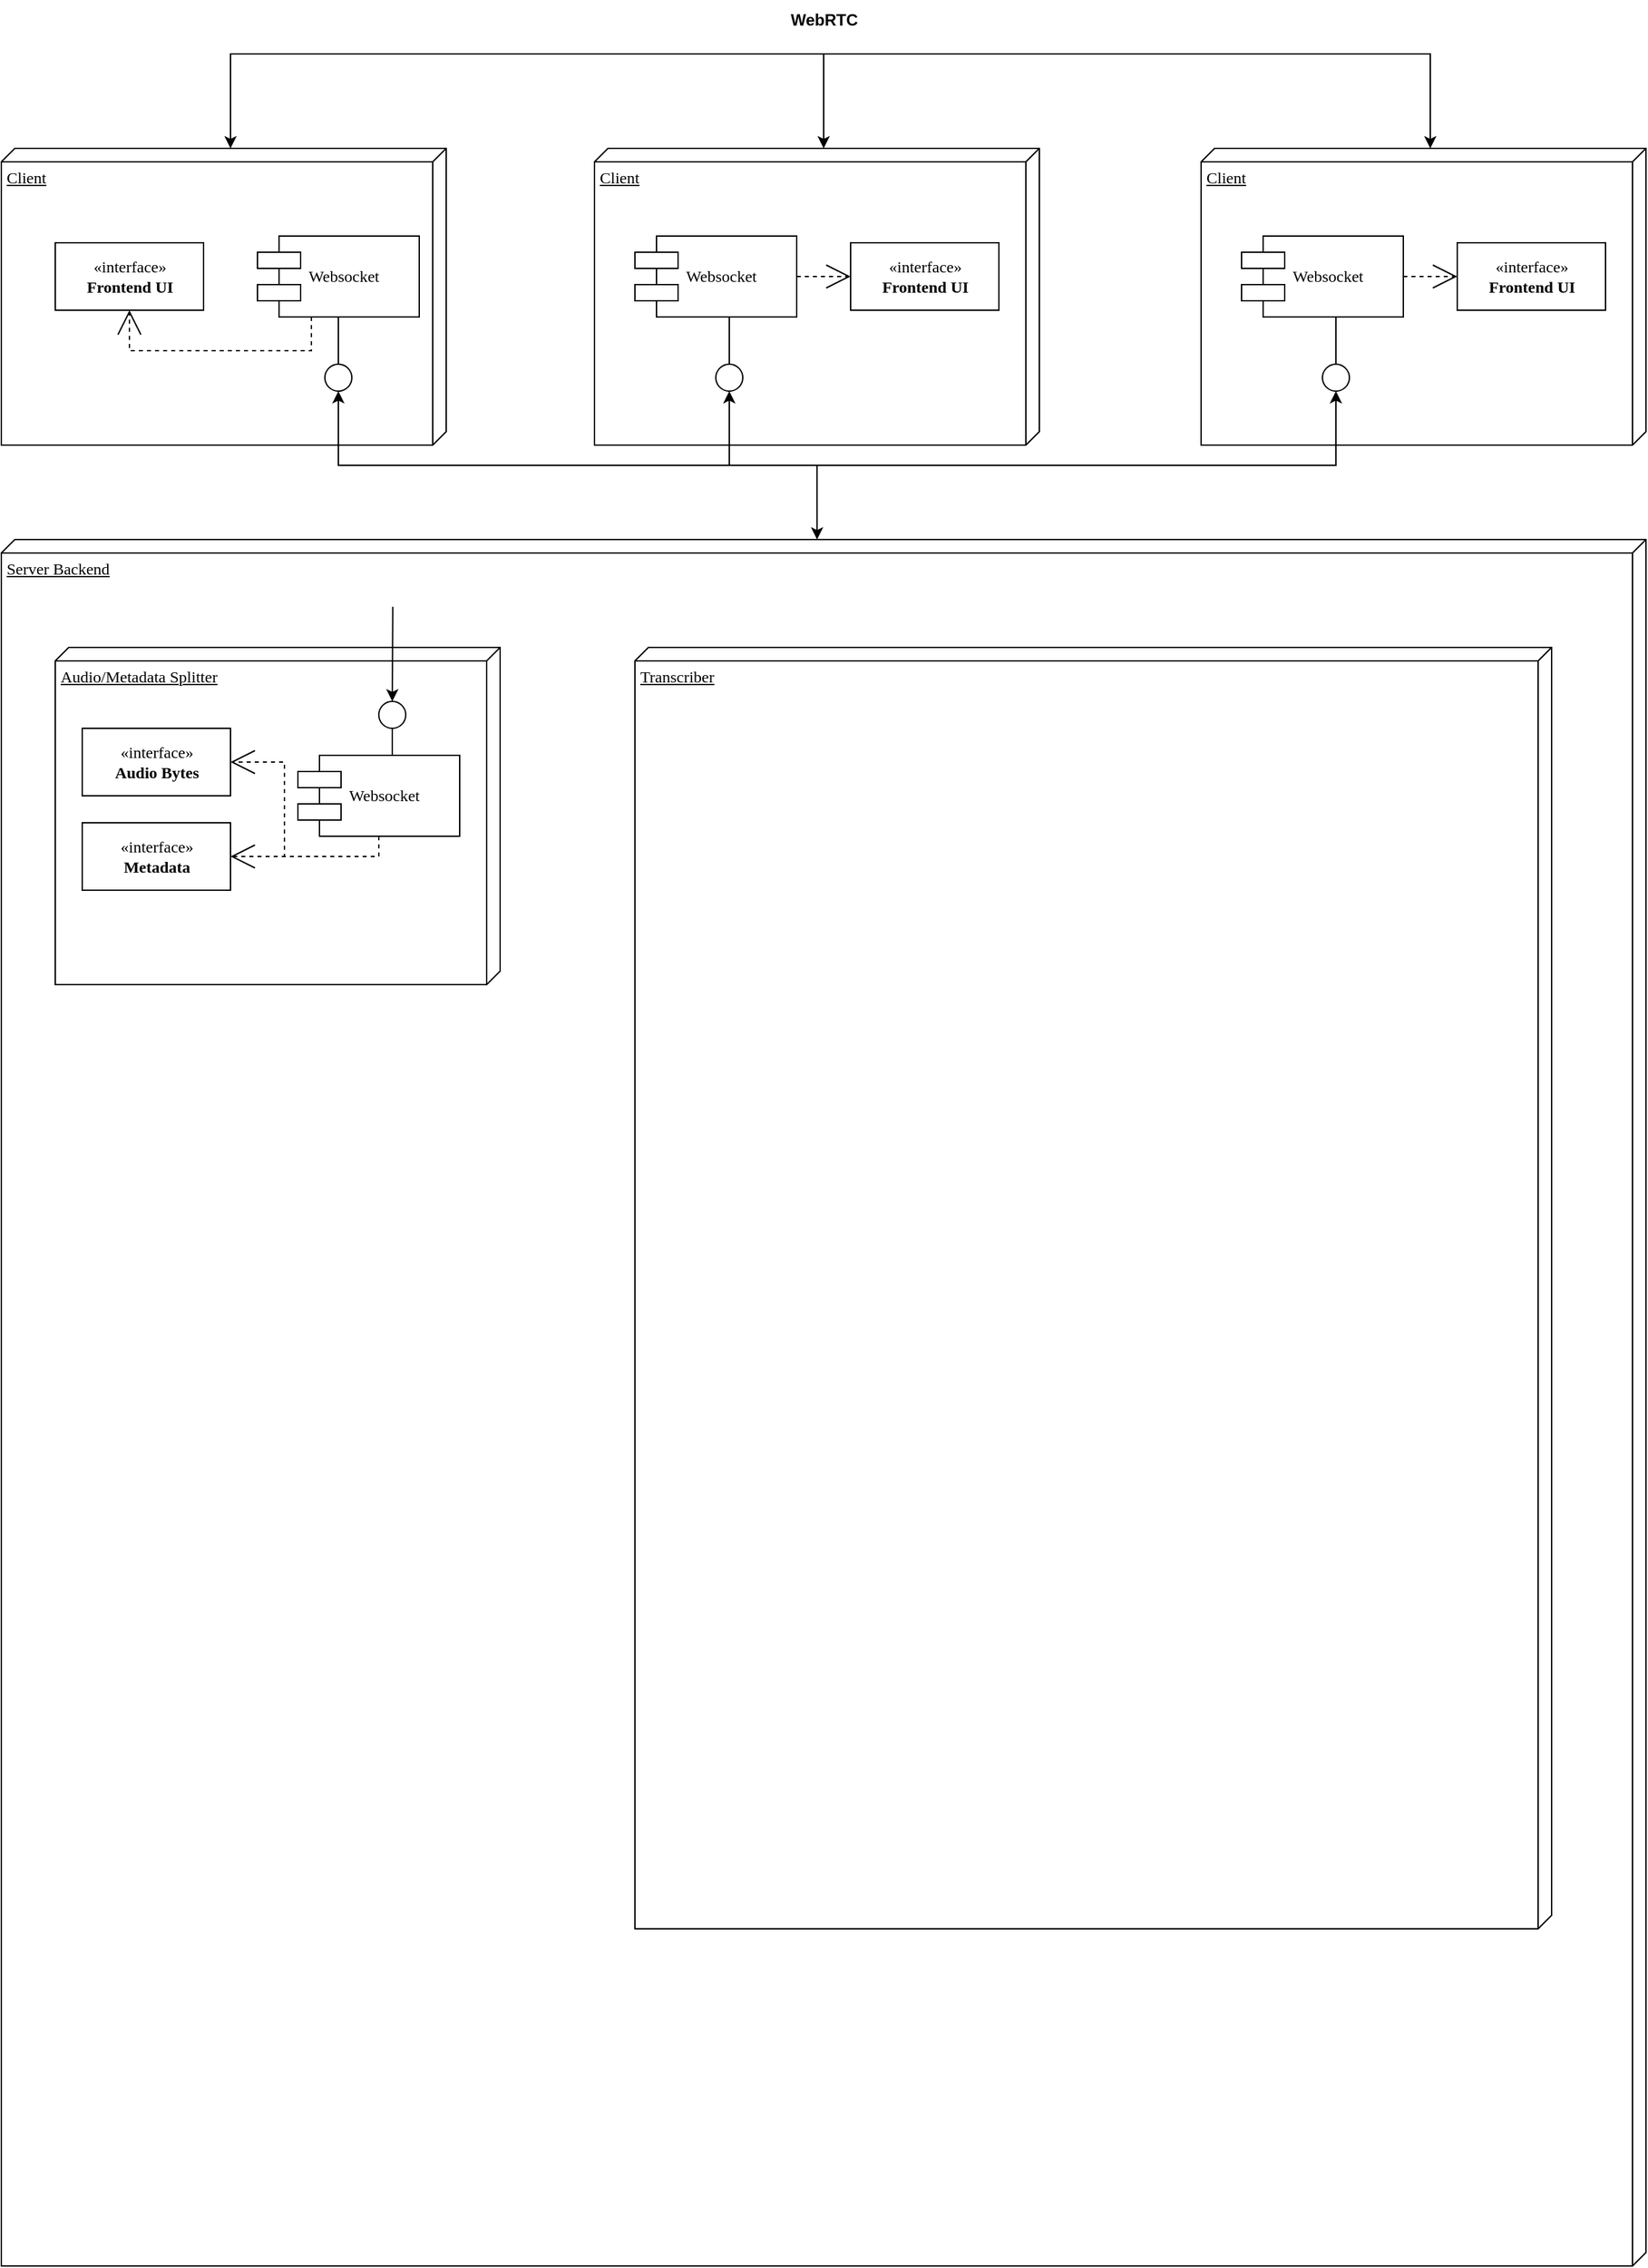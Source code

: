 <mxfile version="24.8.6">
  <diagram name="Page-1" id="5f0bae14-7c28-e335-631c-24af17079c00">
    <mxGraphModel dx="1761" dy="1115" grid="1" gridSize="10" guides="1" tooltips="1" connect="1" arrows="1" fold="1" page="1" pageScale="1" pageWidth="1600" pageHeight="2240" background="none" math="0" shadow="0">
      <root>
        <mxCell id="0" />
        <mxCell id="1" parent="0" />
        <mxCell id="39150e848f15840c-1" value="Client" style="verticalAlign=top;align=left;spacingTop=8;spacingLeft=2;spacingRight=12;shape=cube;size=10;direction=south;fontStyle=4;html=1;rounded=0;shadow=0;comic=0;labelBackgroundColor=none;strokeWidth=1;fontFamily=Verdana;fontSize=12" parent="1" vertex="1">
          <mxGeometry x="190" y="150" width="330" height="220" as="geometry" />
        </mxCell>
        <mxCell id="39150e848f15840c-2" value="&lt;div&gt;Client&lt;/div&gt;" style="verticalAlign=top;align=left;spacingTop=8;spacingLeft=2;spacingRight=12;shape=cube;size=10;direction=south;fontStyle=4;html=1;rounded=0;shadow=0;comic=0;labelBackgroundColor=none;strokeWidth=1;fontFamily=Verdana;fontSize=12" parent="1" vertex="1">
          <mxGeometry x="630" y="150" width="330" height="220" as="geometry" />
        </mxCell>
        <mxCell id="39150e848f15840c-4" value="«interface»&lt;br&gt;&lt;b&gt;Frontend UI&lt;/b&gt;" style="html=1;rounded=0;shadow=0;comic=0;labelBackgroundColor=none;strokeWidth=1;fontFamily=Verdana;fontSize=12;align=center;" parent="1" vertex="1">
          <mxGeometry x="230" y="220" width="110" height="50" as="geometry" />
        </mxCell>
        <mxCell id="39150e848f15840c-5" value="Websocket" style="shape=component;align=left;spacingLeft=36;rounded=0;shadow=0;comic=0;labelBackgroundColor=none;strokeWidth=1;fontFamily=Verdana;fontSize=12;html=1;" parent="1" vertex="1">
          <mxGeometry x="380" y="215" width="120" height="60" as="geometry" />
        </mxCell>
        <mxCell id="39150e848f15840c-6" value="" style="ellipse;whiteSpace=wrap;html=1;rounded=0;shadow=0;comic=0;labelBackgroundColor=none;strokeWidth=1;fontFamily=Verdana;fontSize=12;align=center;" parent="1" vertex="1">
          <mxGeometry x="430" y="310" width="20" height="20" as="geometry" />
        </mxCell>
        <mxCell id="39150e848f15840c-7" value="Websocket" style="shape=component;align=left;spacingLeft=36;rounded=0;shadow=0;comic=0;labelBackgroundColor=none;strokeWidth=1;fontFamily=Verdana;fontSize=12;html=1;" parent="1" vertex="1">
          <mxGeometry x="660" y="215" width="120" height="60" as="geometry" />
        </mxCell>
        <mxCell id="39150e848f15840c-8" value="«interface»&lt;br&gt;&lt;b&gt;Frontend UI&lt;/b&gt;" style="html=1;rounded=0;shadow=0;comic=0;labelBackgroundColor=none;strokeWidth=1;fontFamily=Verdana;fontSize=12;align=center;" parent="1" vertex="1">
          <mxGeometry x="820" y="220" width="110" height="50" as="geometry" />
        </mxCell>
        <mxCell id="39150e848f15840c-9" value="" style="ellipse;whiteSpace=wrap;html=1;rounded=0;shadow=0;comic=0;labelBackgroundColor=none;strokeWidth=1;fontFamily=Verdana;fontSize=12;align=center;" parent="1" vertex="1">
          <mxGeometry x="720" y="310" width="20" height="20" as="geometry" />
        </mxCell>
        <mxCell id="39150e848f15840c-13" style="edgeStyle=elbowEdgeStyle;rounded=0;html=1;labelBackgroundColor=none;startArrow=none;startFill=0;startSize=8;endArrow=none;endFill=0;endSize=16;fontFamily=Verdana;fontSize=12;" parent="1" source="39150e848f15840c-9" target="39150e848f15840c-7" edge="1">
          <mxGeometry relative="1" as="geometry" />
        </mxCell>
        <mxCell id="39150e848f15840c-14" style="edgeStyle=elbowEdgeStyle;rounded=0;html=1;labelBackgroundColor=none;startArrow=none;startFill=0;startSize=8;endArrow=none;endFill=0;endSize=16;fontFamily=Verdana;fontSize=12;" parent="1" source="39150e848f15840c-6" target="39150e848f15840c-5" edge="1">
          <mxGeometry relative="1" as="geometry" />
        </mxCell>
        <mxCell id="39150e848f15840c-15" style="edgeStyle=orthogonalEdgeStyle;rounded=0;html=1;labelBackgroundColor=none;startArrow=none;startFill=0;startSize=8;endArrow=open;endFill=0;endSize=16;fontFamily=Verdana;fontSize=12;dashed=1;" parent="1" source="39150e848f15840c-5" target="39150e848f15840c-4" edge="1">
          <mxGeometry relative="1" as="geometry">
            <Array as="points">
              <mxPoint x="420" y="300" />
              <mxPoint x="285" y="300" />
            </Array>
          </mxGeometry>
        </mxCell>
        <mxCell id="39150e848f15840c-16" style="edgeStyle=orthogonalEdgeStyle;rounded=0;html=1;dashed=1;labelBackgroundColor=none;startArrow=none;startFill=0;startSize=8;endArrow=open;endFill=0;endSize=16;fontFamily=Verdana;fontSize=12;" parent="1" source="39150e848f15840c-7" target="39150e848f15840c-8" edge="1">
          <mxGeometry relative="1" as="geometry" />
        </mxCell>
        <mxCell id="gZlpGWzVPiDhJivvCEjj-1" value="&lt;div&gt;Client&lt;/div&gt;" style="verticalAlign=top;align=left;spacingTop=8;spacingLeft=2;spacingRight=12;shape=cube;size=10;direction=south;fontStyle=4;html=1;rounded=0;shadow=0;comic=0;labelBackgroundColor=none;strokeWidth=1;fontFamily=Verdana;fontSize=12" vertex="1" parent="1">
          <mxGeometry x="1080" y="150" width="330" height="220" as="geometry" />
        </mxCell>
        <mxCell id="gZlpGWzVPiDhJivvCEjj-2" value="Websocket" style="shape=component;align=left;spacingLeft=36;rounded=0;shadow=0;comic=0;labelBackgroundColor=none;strokeWidth=1;fontFamily=Verdana;fontSize=12;html=1;" vertex="1" parent="1">
          <mxGeometry x="1110" y="215" width="120" height="60" as="geometry" />
        </mxCell>
        <mxCell id="gZlpGWzVPiDhJivvCEjj-3" value="«interface»&lt;br&gt;&lt;b&gt;Frontend UI&lt;/b&gt;" style="html=1;rounded=0;shadow=0;comic=0;labelBackgroundColor=none;strokeWidth=1;fontFamily=Verdana;fontSize=12;align=center;" vertex="1" parent="1">
          <mxGeometry x="1270" y="220" width="110" height="50" as="geometry" />
        </mxCell>
        <mxCell id="gZlpGWzVPiDhJivvCEjj-4" value="" style="ellipse;whiteSpace=wrap;html=1;rounded=0;shadow=0;comic=0;labelBackgroundColor=none;strokeWidth=1;fontFamily=Verdana;fontSize=12;align=center;" vertex="1" parent="1">
          <mxGeometry x="1170" y="310" width="20" height="20" as="geometry" />
        </mxCell>
        <mxCell id="gZlpGWzVPiDhJivvCEjj-5" style="edgeStyle=elbowEdgeStyle;rounded=0;html=1;labelBackgroundColor=none;startArrow=none;startFill=0;startSize=8;endArrow=none;endFill=0;endSize=16;fontFamily=Verdana;fontSize=12;" edge="1" parent="1" source="gZlpGWzVPiDhJivvCEjj-4" target="gZlpGWzVPiDhJivvCEjj-2">
          <mxGeometry relative="1" as="geometry" />
        </mxCell>
        <mxCell id="gZlpGWzVPiDhJivvCEjj-6" style="edgeStyle=orthogonalEdgeStyle;rounded=0;html=1;dashed=1;labelBackgroundColor=none;startArrow=none;startFill=0;startSize=8;endArrow=open;endFill=0;endSize=16;fontFamily=Verdana;fontSize=12;" edge="1" parent="1" source="gZlpGWzVPiDhJivvCEjj-2" target="gZlpGWzVPiDhJivvCEjj-3">
          <mxGeometry relative="1" as="geometry" />
        </mxCell>
        <mxCell id="gZlpGWzVPiDhJivvCEjj-7" value="" style="endArrow=classic;startArrow=classic;html=1;rounded=0;exitX=0;exitY=0;exitDx=0;exitDy=160;exitPerimeter=0;entryX=0;entryY=0;entryDx=0;entryDy=160;entryPerimeter=0;" edge="1" parent="1" source="39150e848f15840c-1" target="gZlpGWzVPiDhJivvCEjj-1">
          <mxGeometry width="50" height="50" relative="1" as="geometry">
            <mxPoint x="710" y="340" as="sourcePoint" />
            <mxPoint x="760" y="290" as="targetPoint" />
            <Array as="points">
              <mxPoint x="360" y="80" />
              <mxPoint x="1250" y="80" />
            </Array>
          </mxGeometry>
        </mxCell>
        <mxCell id="gZlpGWzVPiDhJivvCEjj-8" value="" style="endArrow=classic;html=1;rounded=0;entryX=0;entryY=0;entryDx=0;entryDy=160;entryPerimeter=0;" edge="1" parent="1" target="39150e848f15840c-2">
          <mxGeometry width="50" height="50" relative="1" as="geometry">
            <mxPoint x="800" y="80" as="sourcePoint" />
            <mxPoint x="760" y="290" as="targetPoint" />
          </mxGeometry>
        </mxCell>
        <mxCell id="gZlpGWzVPiDhJivvCEjj-9" value="&lt;b&gt;WebRTC&lt;/b&gt;" style="text;html=1;align=center;verticalAlign=middle;resizable=0;points=[];autosize=1;strokeColor=none;fillColor=none;" vertex="1" parent="1">
          <mxGeometry x="765" y="40" width="70" height="30" as="geometry" />
        </mxCell>
        <mxCell id="gZlpGWzVPiDhJivvCEjj-10" value="Server Backend" style="verticalAlign=top;align=left;spacingTop=8;spacingLeft=2;spacingRight=12;shape=cube;size=10;direction=south;fontStyle=4;html=1;rounded=0;shadow=0;comic=0;labelBackgroundColor=none;strokeWidth=1;fontFamily=Verdana;fontSize=12" vertex="1" parent="1">
          <mxGeometry x="190" y="440" width="1220" height="1280" as="geometry" />
        </mxCell>
        <mxCell id="gZlpGWzVPiDhJivvCEjj-18" value="Audio/Metadata Splitter" style="verticalAlign=top;align=left;spacingTop=8;spacingLeft=2;spacingRight=12;shape=cube;size=10;direction=south;fontStyle=4;html=1;rounded=0;shadow=0;comic=0;labelBackgroundColor=none;strokeWidth=1;fontFamily=Verdana;fontSize=12" vertex="1" parent="1">
          <mxGeometry x="230" y="520" width="330" height="250" as="geometry" />
        </mxCell>
        <mxCell id="gZlpGWzVPiDhJivvCEjj-24" style="edgeStyle=orthogonalEdgeStyle;rounded=0;orthogonalLoop=1;jettySize=auto;html=1;exitX=0.5;exitY=1;exitDx=0;exitDy=0;entryX=0;entryY=0.504;entryDx=0;entryDy=0;entryPerimeter=0;startArrow=classic;startFill=1;" edge="1" parent="1" source="39150e848f15840c-6" target="gZlpGWzVPiDhJivvCEjj-10">
          <mxGeometry relative="1" as="geometry" />
        </mxCell>
        <mxCell id="gZlpGWzVPiDhJivvCEjj-27" value="Websocket" style="shape=component;align=left;spacingLeft=36;rounded=0;shadow=0;comic=0;labelBackgroundColor=none;strokeWidth=1;fontFamily=Verdana;fontSize=12;html=1;" vertex="1" parent="1">
          <mxGeometry x="410" y="600" width="120" height="60" as="geometry" />
        </mxCell>
        <mxCell id="gZlpGWzVPiDhJivvCEjj-28" value="" style="ellipse;whiteSpace=wrap;html=1;rounded=0;shadow=0;comic=0;labelBackgroundColor=none;strokeWidth=1;fontFamily=Verdana;fontSize=12;align=center;" vertex="1" parent="1">
          <mxGeometry x="470" y="560" width="20" height="20" as="geometry" />
        </mxCell>
        <mxCell id="gZlpGWzVPiDhJivvCEjj-29" style="edgeStyle=elbowEdgeStyle;rounded=0;html=1;labelBackgroundColor=none;startArrow=none;startFill=0;startSize=8;endArrow=none;endFill=0;endSize=16;fontFamily=Verdana;fontSize=12;" edge="1" parent="1" source="gZlpGWzVPiDhJivvCEjj-28" target="gZlpGWzVPiDhJivvCEjj-27">
          <mxGeometry relative="1" as="geometry" />
        </mxCell>
        <mxCell id="gZlpGWzVPiDhJivvCEjj-33" value="" style="endArrow=none;html=1;rounded=0;exitX=0.5;exitY=0;exitDx=0;exitDy=0;entryX=0.039;entryY=0.762;entryDx=0;entryDy=0;entryPerimeter=0;endFill=0;startArrow=classic;startFill=1;" edge="1" parent="1" source="gZlpGWzVPiDhJivvCEjj-28" target="gZlpGWzVPiDhJivvCEjj-10">
          <mxGeometry width="50" height="50" relative="1" as="geometry">
            <mxPoint x="770" y="430" as="sourcePoint" />
            <mxPoint x="820" y="380" as="targetPoint" />
          </mxGeometry>
        </mxCell>
        <mxCell id="gZlpGWzVPiDhJivvCEjj-34" value="" style="endArrow=classic;html=1;rounded=0;entryX=0.5;entryY=1;entryDx=0;entryDy=0;" edge="1" parent="1" target="39150e848f15840c-9">
          <mxGeometry width="50" height="50" relative="1" as="geometry">
            <mxPoint x="730" y="385" as="sourcePoint" />
            <mxPoint x="800" y="350" as="targetPoint" />
          </mxGeometry>
        </mxCell>
        <mxCell id="gZlpGWzVPiDhJivvCEjj-35" value="" style="endArrow=classic;html=1;rounded=0;entryX=0.5;entryY=1;entryDx=0;entryDy=0;" edge="1" parent="1" target="gZlpGWzVPiDhJivvCEjj-4">
          <mxGeometry width="50" height="50" relative="1" as="geometry">
            <mxPoint x="795" y="385" as="sourcePoint" />
            <mxPoint x="810" y="310" as="targetPoint" />
            <Array as="points">
              <mxPoint x="1180" y="385" />
            </Array>
          </mxGeometry>
        </mxCell>
        <mxCell id="gZlpGWzVPiDhJivvCEjj-36" value="«interface»&lt;br&gt;&lt;b&gt;Audio Bytes&lt;/b&gt;" style="html=1;rounded=0;shadow=0;comic=0;labelBackgroundColor=none;strokeWidth=1;fontFamily=Verdana;fontSize=12;align=center;" vertex="1" parent="1">
          <mxGeometry x="250" y="580" width="110" height="50" as="geometry" />
        </mxCell>
        <mxCell id="gZlpGWzVPiDhJivvCEjj-37" value="«interface»&lt;br&gt;&lt;b&gt;Metadata&lt;br&gt;&lt;/b&gt;" style="html=1;rounded=0;shadow=0;comic=0;labelBackgroundColor=none;strokeWidth=1;fontFamily=Verdana;fontSize=12;align=center;" vertex="1" parent="1">
          <mxGeometry x="250" y="650" width="110" height="50" as="geometry" />
        </mxCell>
        <mxCell id="gZlpGWzVPiDhJivvCEjj-38" style="edgeStyle=orthogonalEdgeStyle;rounded=0;html=1;labelBackgroundColor=none;startArrow=none;startFill=0;startSize=8;endArrow=open;endFill=0;endSize=16;fontFamily=Verdana;fontSize=12;dashed=1;exitX=0.5;exitY=1;exitDx=0;exitDy=0;entryX=1;entryY=0.5;entryDx=0;entryDy=0;" edge="1" parent="1" source="gZlpGWzVPiDhJivvCEjj-27" target="gZlpGWzVPiDhJivvCEjj-37">
          <mxGeometry relative="1" as="geometry">
            <Array as="points">
              <mxPoint x="470" y="675" />
            </Array>
            <mxPoint x="515" y="695" as="sourcePoint" />
            <mxPoint x="380" y="690" as="targetPoint" />
          </mxGeometry>
        </mxCell>
        <mxCell id="gZlpGWzVPiDhJivvCEjj-39" style="edgeStyle=orthogonalEdgeStyle;rounded=0;html=1;labelBackgroundColor=none;startArrow=none;startFill=0;startSize=8;endArrow=open;endFill=0;endSize=16;fontFamily=Verdana;fontSize=12;dashed=1;entryX=1;entryY=0.5;entryDx=0;entryDy=0;" edge="1" parent="1" target="gZlpGWzVPiDhJivvCEjj-36">
          <mxGeometry relative="1" as="geometry">
            <Array as="points">
              <mxPoint x="470" y="675" />
              <mxPoint x="400" y="675" />
              <mxPoint x="400" y="605" />
            </Array>
            <mxPoint x="470" y="660" as="sourcePoint" />
            <mxPoint x="370" y="685" as="targetPoint" />
          </mxGeometry>
        </mxCell>
        <mxCell id="gZlpGWzVPiDhJivvCEjj-40" value="Transcriber" style="verticalAlign=top;align=left;spacingTop=8;spacingLeft=2;spacingRight=12;shape=cube;size=10;direction=south;fontStyle=4;html=1;rounded=0;shadow=0;comic=0;labelBackgroundColor=none;strokeWidth=1;fontFamily=Verdana;fontSize=12" vertex="1" parent="1">
          <mxGeometry x="660" y="520" width="680" height="950" as="geometry" />
        </mxCell>
      </root>
    </mxGraphModel>
  </diagram>
</mxfile>
